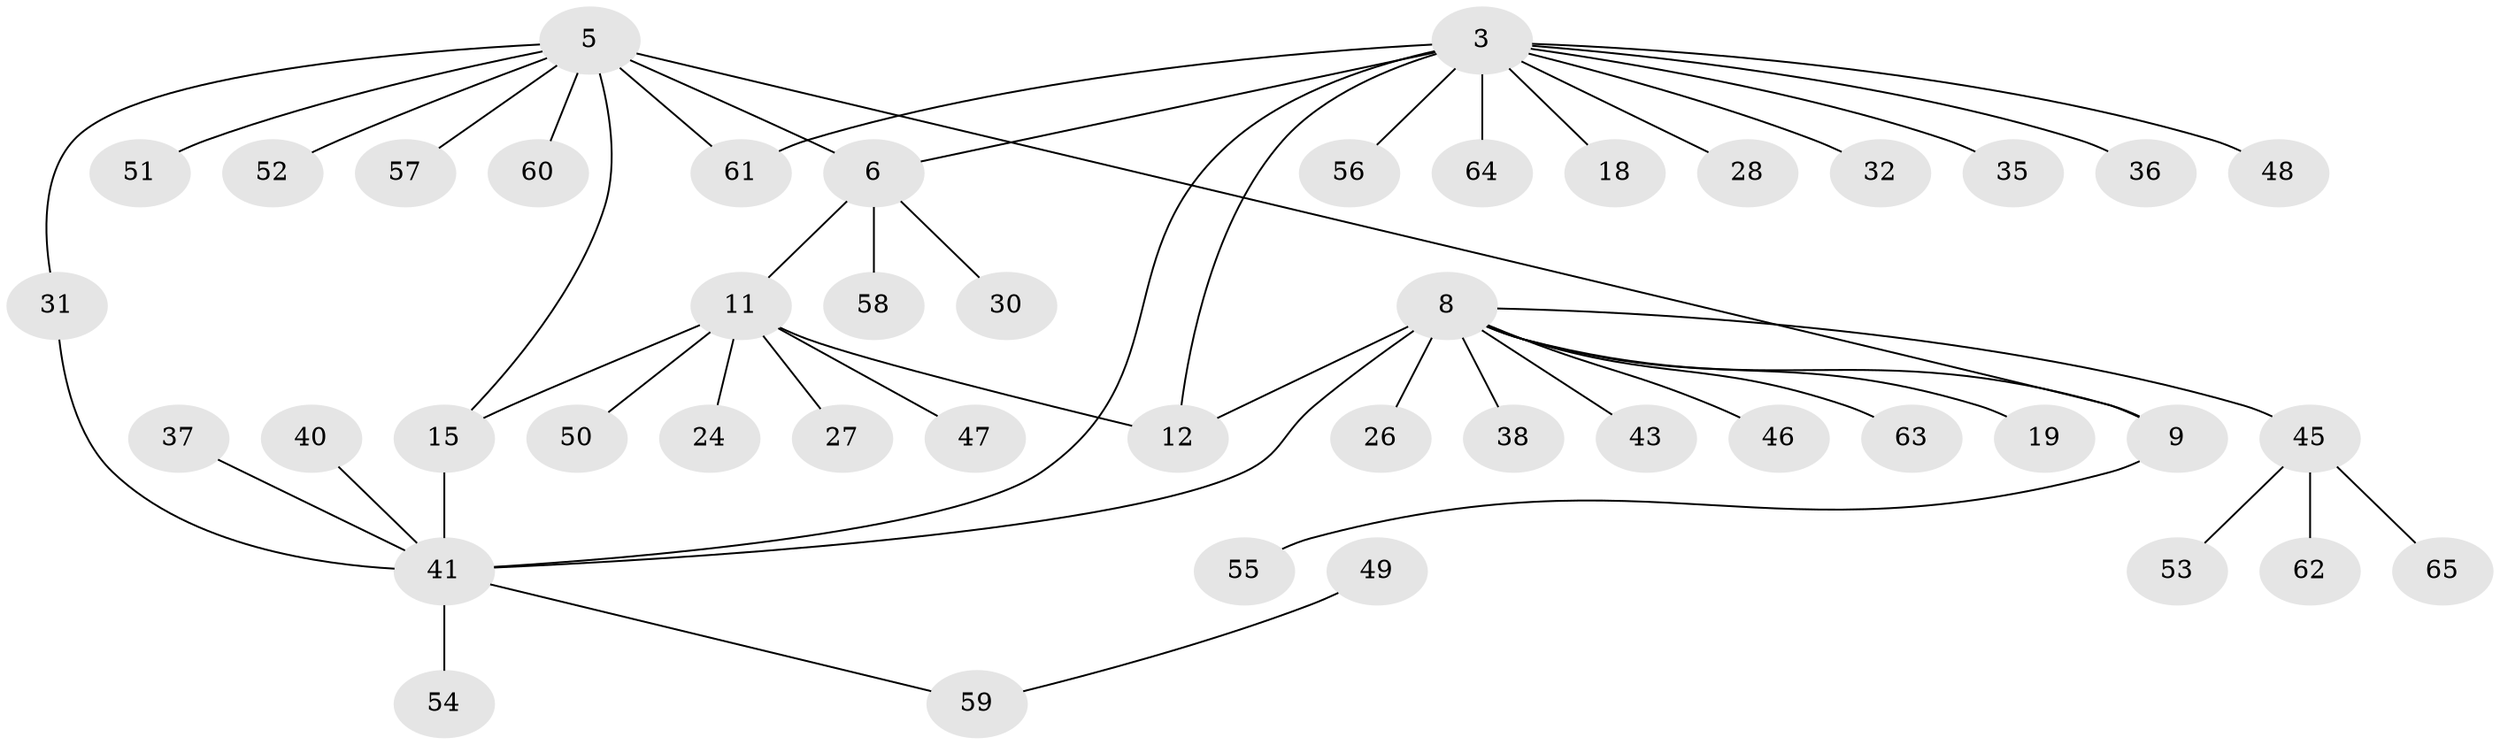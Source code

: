 // original degree distribution, {4: 0.12307692307692308, 10: 0.046153846153846156, 5: 0.015384615384615385, 3: 0.07692307692307693, 13: 0.015384615384615385, 6: 0.015384615384615385, 2: 0.13846153846153847, 1: 0.5692307692307692}
// Generated by graph-tools (version 1.1) at 2025/57/03/04/25 21:57:56]
// undirected, 45 vertices, 51 edges
graph export_dot {
graph [start="1"]
  node [color=gray90,style=filled];
  3 [super="+2"];
  5;
  6 [super="+4"];
  8;
  9 [super="+7"];
  11 [super="+10"];
  12 [super="+1"];
  15 [super="+14"];
  18;
  19;
  24;
  26;
  27;
  28;
  30;
  31;
  32;
  35 [super="+16"];
  36;
  37;
  38;
  40;
  41 [super="+13"];
  43;
  45;
  46;
  47 [super="+25"];
  48;
  49;
  50;
  51 [super="+33"];
  52 [super="+34"];
  53;
  54;
  55 [super="+21"];
  56 [super="+17+42"];
  57;
  58;
  59 [super="+44"];
  60;
  61 [super="+23+39"];
  62;
  63;
  64;
  65;
  3 -- 64;
  3 -- 12 [weight=2];
  3 -- 32;
  3 -- 36;
  3 -- 6;
  3 -- 18;
  3 -- 48;
  3 -- 28;
  3 -- 41;
  3 -- 56;
  3 -- 35;
  3 -- 61;
  5 -- 6 [weight=2];
  5 -- 15;
  5 -- 31;
  5 -- 57;
  5 -- 60;
  5 -- 9;
  5 -- 61;
  5 -- 51;
  5 -- 52;
  6 -- 30;
  6 -- 58;
  6 -- 11;
  8 -- 9 [weight=2];
  8 -- 12 [weight=2];
  8 -- 19;
  8 -- 26;
  8 -- 38;
  8 -- 41 [weight=2];
  8 -- 43;
  8 -- 45;
  8 -- 46;
  8 -- 63;
  9 -- 55;
  11 -- 12 [weight=2];
  11 -- 24;
  11 -- 27;
  11 -- 50;
  11 -- 15;
  11 -- 47;
  15 -- 41 [weight=2];
  31 -- 41;
  37 -- 41;
  40 -- 41;
  41 -- 54;
  41 -- 59;
  45 -- 53;
  45 -- 62;
  45 -- 65;
  49 -- 59;
}
